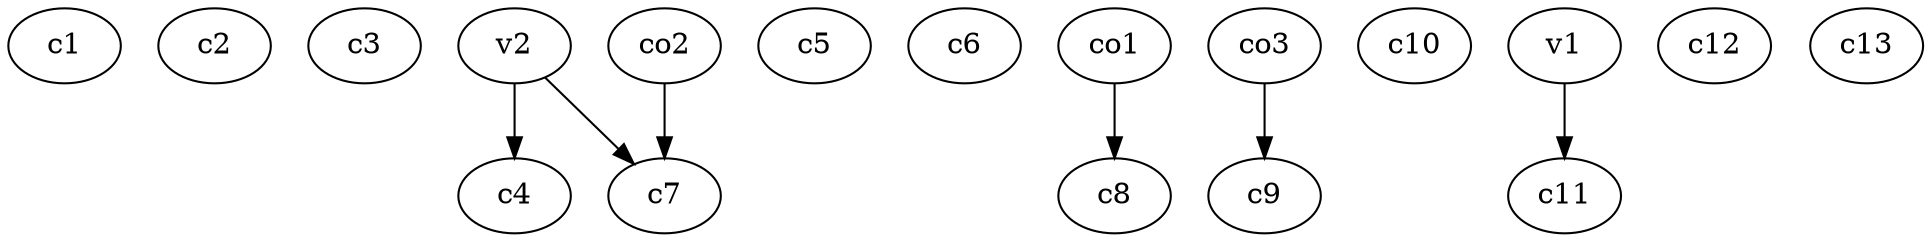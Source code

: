 strict digraph  {
c1;
c2;
c3;
c4;
c5;
c6;
c7;
c8;
c9;
c10;
c11;
c12;
c13;
v1;
v2;
co1;
co2;
co3;
v1 -> c11  [weight=1];
v2 -> c7  [weight=1];
v2 -> c4  [weight=1];
co1 -> c8  [weight=1];
co2 -> c7  [weight=1];
co3 -> c9  [weight=1];
}

